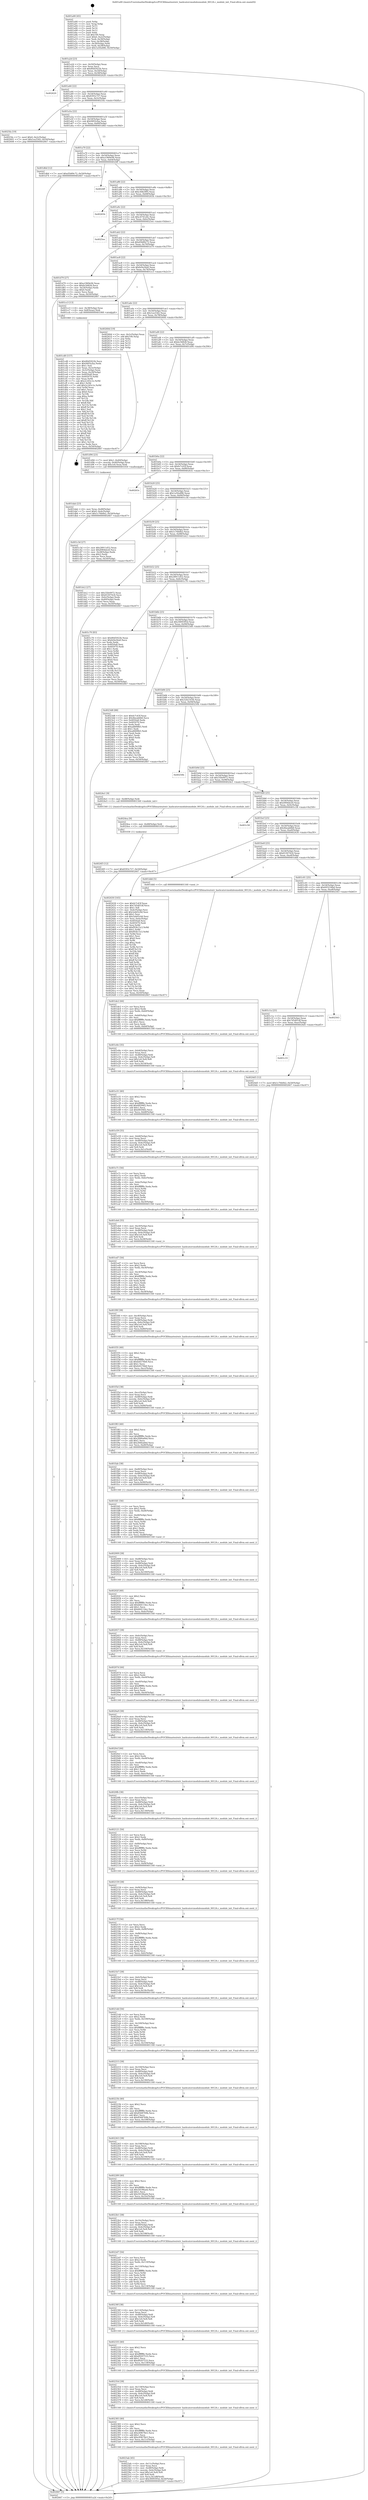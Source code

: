 digraph "0x401a00" {
  label = "0x401a00 (/mnt/c/Users/mathe/Desktop/tcc/POCII/binaries/extr_hashcatsrcmodulesmodule_00124.c_module_init_Final-ollvm.out::main(0))"
  labelloc = "t"
  node[shape=record]

  Entry [label="",width=0.3,height=0.3,shape=circle,fillcolor=black,style=filled]
  "0x401a2d" [label="{
     0x401a2d [23]\l
     | [instrs]\l
     &nbsp;&nbsp;0x401a2d \<+3\>: mov -0x50(%rbp),%eax\l
     &nbsp;&nbsp;0x401a30 \<+2\>: mov %eax,%ecx\l
     &nbsp;&nbsp;0x401a32 \<+6\>: sub $0x80d5922b,%ecx\l
     &nbsp;&nbsp;0x401a38 \<+3\>: mov %eax,-0x54(%rbp)\l
     &nbsp;&nbsp;0x401a3b \<+3\>: mov %ecx,-0x58(%rbp)\l
     &nbsp;&nbsp;0x401a3e \<+6\>: je 0000000000402620 \<main+0xc20\>\l
  }"]
  "0x402620" [label="{
     0x402620\l
  }", style=dashed]
  "0x401a44" [label="{
     0x401a44 [22]\l
     | [instrs]\l
     &nbsp;&nbsp;0x401a44 \<+5\>: jmp 0000000000401a49 \<main+0x49\>\l
     &nbsp;&nbsp;0x401a49 \<+3\>: mov -0x54(%rbp),%eax\l
     &nbsp;&nbsp;0x401a4c \<+5\>: sub $0x8393c727,%eax\l
     &nbsp;&nbsp;0x401a51 \<+3\>: mov %eax,-0x5c(%rbp)\l
     &nbsp;&nbsp;0x401a54 \<+6\>: je 00000000004025fa \<main+0xbfa\>\l
  }"]
  Exit [label="",width=0.3,height=0.3,shape=circle,fillcolor=black,style=filled,peripheries=2]
  "0x4025fa" [label="{
     0x4025fa [19]\l
     | [instrs]\l
     &nbsp;&nbsp;0x4025fa \<+7\>: movl $0x0,-0x2c(%rbp)\l
     &nbsp;&nbsp;0x402601 \<+7\>: movl $0x1ea3342,-0x50(%rbp)\l
     &nbsp;&nbsp;0x402608 \<+5\>: jmp 0000000000402667 \<main+0xc67\>\l
  }"]
  "0x401a5a" [label="{
     0x401a5a [22]\l
     | [instrs]\l
     &nbsp;&nbsp;0x401a5a \<+5\>: jmp 0000000000401a5f \<main+0x5f\>\l
     &nbsp;&nbsp;0x401a5f \<+3\>: mov -0x54(%rbp),%eax\l
     &nbsp;&nbsp;0x401a62 \<+5\>: sub $0x9493cfaa,%eax\l
     &nbsp;&nbsp;0x401a67 \<+3\>: mov %eax,-0x60(%rbp)\l
     &nbsp;&nbsp;0x401a6a \<+6\>: je 0000000000401d6d \<main+0x36d\>\l
  }"]
  "0x4024f3" [label="{
     0x4024f3 [12]\l
     | [instrs]\l
     &nbsp;&nbsp;0x4024f3 \<+7\>: movl $0x8393c727,-0x50(%rbp)\l
     &nbsp;&nbsp;0x4024fa \<+5\>: jmp 0000000000402667 \<main+0xc67\>\l
  }"]
  "0x401d6d" [label="{
     0x401d6d [12]\l
     | [instrs]\l
     &nbsp;&nbsp;0x401d6d \<+7\>: movl $0xd5b89c72,-0x50(%rbp)\l
     &nbsp;&nbsp;0x401d74 \<+5\>: jmp 0000000000402667 \<main+0xc67\>\l
  }"]
  "0x401a70" [label="{
     0x401a70 [22]\l
     | [instrs]\l
     &nbsp;&nbsp;0x401a70 \<+5\>: jmp 0000000000401a75 \<main+0x75\>\l
     &nbsp;&nbsp;0x401a75 \<+3\>: mov -0x54(%rbp),%eax\l
     &nbsp;&nbsp;0x401a78 \<+5\>: sub $0xa1969e94,%eax\l
     &nbsp;&nbsp;0x401a7d \<+3\>: mov %eax,-0x64(%rbp)\l
     &nbsp;&nbsp;0x401a80 \<+6\>: je 00000000004024ff \<main+0xaff\>\l
  }"]
  "0x4024ea" [label="{
     0x4024ea [9]\l
     | [instrs]\l
     &nbsp;&nbsp;0x4024ea \<+4\>: mov -0x48(%rbp),%rdi\l
     &nbsp;&nbsp;0x4024ee \<+5\>: call 0000000000401030 \<free@plt\>\l
     | [calls]\l
     &nbsp;&nbsp;0x401030 \{1\} (unknown)\l
  }"]
  "0x4024ff" [label="{
     0x4024ff\l
  }", style=dashed]
  "0x401a86" [label="{
     0x401a86 [22]\l
     | [instrs]\l
     &nbsp;&nbsp;0x401a86 \<+5\>: jmp 0000000000401a8b \<main+0x8b\>\l
     &nbsp;&nbsp;0x401a8b \<+3\>: mov -0x54(%rbp),%eax\l
     &nbsp;&nbsp;0x401a8e \<+5\>: sub $0xc44b3f95,%eax\l
     &nbsp;&nbsp;0x401a93 \<+3\>: mov %eax,-0x68(%rbp)\l
     &nbsp;&nbsp;0x401a96 \<+6\>: je 000000000040265b \<main+0xc5b\>\l
  }"]
  "0x401c33" [label="{
     0x401c33\l
  }", style=dashed]
  "0x40265b" [label="{
     0x40265b\l
  }", style=dashed]
  "0x401a9c" [label="{
     0x401a9c [22]\l
     | [instrs]\l
     &nbsp;&nbsp;0x401a9c \<+5\>: jmp 0000000000401aa1 \<main+0xa1\>\l
     &nbsp;&nbsp;0x401aa1 \<+3\>: mov -0x54(%rbp),%eax\l
     &nbsp;&nbsp;0x401aa4 \<+5\>: sub $0xc4741e6c,%eax\l
     &nbsp;&nbsp;0x401aa9 \<+3\>: mov %eax,-0x6c(%rbp)\l
     &nbsp;&nbsp;0x401aac \<+6\>: je 00000000004025ee \<main+0xbee\>\l
  }"]
  "0x4024d5" [label="{
     0x4024d5 [12]\l
     | [instrs]\l
     &nbsp;&nbsp;0x4024d5 \<+7\>: movl $0x1c76b0b2,-0x50(%rbp)\l
     &nbsp;&nbsp;0x4024dc \<+5\>: jmp 0000000000402667 \<main+0xc67\>\l
  }"]
  "0x4025ee" [label="{
     0x4025ee\l
  }", style=dashed]
  "0x401ab2" [label="{
     0x401ab2 [22]\l
     | [instrs]\l
     &nbsp;&nbsp;0x401ab2 \<+5\>: jmp 0000000000401ab7 \<main+0xb7\>\l
     &nbsp;&nbsp;0x401ab7 \<+3\>: mov -0x54(%rbp),%eax\l
     &nbsp;&nbsp;0x401aba \<+5\>: sub $0xd5b89c72,%eax\l
     &nbsp;&nbsp;0x401abf \<+3\>: mov %eax,-0x70(%rbp)\l
     &nbsp;&nbsp;0x401ac2 \<+6\>: je 0000000000401d79 \<main+0x379\>\l
  }"]
  "0x401c1a" [label="{
     0x401c1a [25]\l
     | [instrs]\l
     &nbsp;&nbsp;0x401c1a \<+5\>: jmp 0000000000401c1f \<main+0x21f\>\l
     &nbsp;&nbsp;0x401c1f \<+3\>: mov -0x54(%rbp),%eax\l
     &nbsp;&nbsp;0x401c22 \<+5\>: sub $0x7d5d01df,%eax\l
     &nbsp;&nbsp;0x401c27 \<+6\>: mov %eax,-0xac(%rbp)\l
     &nbsp;&nbsp;0x401c2d \<+6\>: je 00000000004024d5 \<main+0xad5\>\l
  }"]
  "0x401d79" [label="{
     0x401d79 [27]\l
     | [instrs]\l
     &nbsp;&nbsp;0x401d79 \<+5\>: mov $0xa1969e94,%eax\l
     &nbsp;&nbsp;0x401d7e \<+5\>: mov $0xbc56828,%ecx\l
     &nbsp;&nbsp;0x401d83 \<+3\>: mov -0x24(%rbp),%edx\l
     &nbsp;&nbsp;0x401d86 \<+3\>: cmp $0x0,%edx\l
     &nbsp;&nbsp;0x401d89 \<+3\>: cmove %ecx,%eax\l
     &nbsp;&nbsp;0x401d8c \<+3\>: mov %eax,-0x50(%rbp)\l
     &nbsp;&nbsp;0x401d8f \<+5\>: jmp 0000000000402667 \<main+0xc67\>\l
  }"]
  "0x401ac8" [label="{
     0x401ac8 [22]\l
     | [instrs]\l
     &nbsp;&nbsp;0x401ac8 \<+5\>: jmp 0000000000401acd \<main+0xcd\>\l
     &nbsp;&nbsp;0x401acd \<+3\>: mov -0x54(%rbp),%eax\l
     &nbsp;&nbsp;0x401ad0 \<+5\>: sub $0xfe9a56a0,%eax\l
     &nbsp;&nbsp;0x401ad5 \<+3\>: mov %eax,-0x74(%rbp)\l
     &nbsp;&nbsp;0x401ad8 \<+6\>: je 0000000000401cc3 \<main+0x2c3\>\l
  }"]
  "0x402563" [label="{
     0x402563\l
  }", style=dashed]
  "0x401cc3" [label="{
     0x401cc3 [13]\l
     | [instrs]\l
     &nbsp;&nbsp;0x401cc3 \<+4\>: mov -0x38(%rbp),%rax\l
     &nbsp;&nbsp;0x401cc7 \<+4\>: mov 0x8(%rax),%rdi\l
     &nbsp;&nbsp;0x401ccb \<+5\>: call 0000000000401060 \<atoi@plt\>\l
     | [calls]\l
     &nbsp;&nbsp;0x401060 \{1\} (unknown)\l
  }"]
  "0x401ade" [label="{
     0x401ade [22]\l
     | [instrs]\l
     &nbsp;&nbsp;0x401ade \<+5\>: jmp 0000000000401ae3 \<main+0xe3\>\l
     &nbsp;&nbsp;0x401ae3 \<+3\>: mov -0x54(%rbp),%eax\l
     &nbsp;&nbsp;0x401ae6 \<+5\>: sub $0x1ea3342,%eax\l
     &nbsp;&nbsp;0x401aeb \<+3\>: mov %eax,-0x78(%rbp)\l
     &nbsp;&nbsp;0x401aee \<+6\>: je 000000000040260d \<main+0xc0d\>\l
  }"]
  "0x4023ab" [label="{
     0x4023ab [45]\l
     | [instrs]\l
     &nbsp;&nbsp;0x4023ab \<+6\>: mov -0x11c(%rbp),%ecx\l
     &nbsp;&nbsp;0x4023b1 \<+3\>: imul %eax,%ecx\l
     &nbsp;&nbsp;0x4023b4 \<+4\>: mov -0x48(%rbp),%rdi\l
     &nbsp;&nbsp;0x4023b8 \<+4\>: movslq -0x4c(%rbp),%r8\l
     &nbsp;&nbsp;0x4023bc \<+7\>: imul $0x1e0,%r8,%r8\l
     &nbsp;&nbsp;0x4023c3 \<+3\>: add %r8,%rdi\l
     &nbsp;&nbsp;0x4023c6 \<+6\>: mov %ecx,0x1d8(%rdi)\l
     &nbsp;&nbsp;0x4023cc \<+7\>: movl $0x3009395d,-0x50(%rbp)\l
     &nbsp;&nbsp;0x4023d3 \<+5\>: jmp 0000000000402667 \<main+0xc67\>\l
  }"]
  "0x40260d" [label="{
     0x40260d [19]\l
     | [instrs]\l
     &nbsp;&nbsp;0x40260d \<+3\>: mov -0x2c(%rbp),%eax\l
     &nbsp;&nbsp;0x402610 \<+7\>: add $0x100,%rsp\l
     &nbsp;&nbsp;0x402617 \<+1\>: pop %rbx\l
     &nbsp;&nbsp;0x402618 \<+2\>: pop %r12\l
     &nbsp;&nbsp;0x40261a \<+2\>: pop %r14\l
     &nbsp;&nbsp;0x40261c \<+2\>: pop %r15\l
     &nbsp;&nbsp;0x40261e \<+1\>: pop %rbp\l
     &nbsp;&nbsp;0x40261f \<+1\>: ret\l
  }"]
  "0x401af4" [label="{
     0x401af4 [22]\l
     | [instrs]\l
     &nbsp;&nbsp;0x401af4 \<+5\>: jmp 0000000000401af9 \<main+0xf9\>\l
     &nbsp;&nbsp;0x401af9 \<+3\>: mov -0x54(%rbp),%eax\l
     &nbsp;&nbsp;0x401afc \<+5\>: sub $0xbc56828,%eax\l
     &nbsp;&nbsp;0x401b01 \<+3\>: mov %eax,-0x7c(%rbp)\l
     &nbsp;&nbsp;0x401b04 \<+6\>: je 0000000000401d94 \<main+0x394\>\l
  }"]
  "0x402383" [label="{
     0x402383 [40]\l
     | [instrs]\l
     &nbsp;&nbsp;0x402383 \<+5\>: mov $0x2,%ecx\l
     &nbsp;&nbsp;0x402388 \<+1\>: cltd\l
     &nbsp;&nbsp;0x402389 \<+2\>: idiv %ecx\l
     &nbsp;&nbsp;0x40238b \<+6\>: imul $0xfffffffe,%edx,%ecx\l
     &nbsp;&nbsp;0x402391 \<+6\>: sub $0xc69678e5,%ecx\l
     &nbsp;&nbsp;0x402397 \<+3\>: add $0x1,%ecx\l
     &nbsp;&nbsp;0x40239a \<+6\>: add $0xc69678e5,%ecx\l
     &nbsp;&nbsp;0x4023a0 \<+6\>: mov %ecx,-0x11c(%rbp)\l
     &nbsp;&nbsp;0x4023a6 \<+5\>: call 0000000000401160 \<next_i\>\l
     | [calls]\l
     &nbsp;&nbsp;0x401160 \{1\} (/mnt/c/Users/mathe/Desktop/tcc/POCII/binaries/extr_hashcatsrcmodulesmodule_00124.c_module_init_Final-ollvm.out::next_i)\l
  }"]
  "0x401d94" [label="{
     0x401d94 [23]\l
     | [instrs]\l
     &nbsp;&nbsp;0x401d94 \<+7\>: movl $0x1,-0x40(%rbp)\l
     &nbsp;&nbsp;0x401d9b \<+4\>: movslq -0x40(%rbp),%rax\l
     &nbsp;&nbsp;0x401d9f \<+7\>: imul $0x1e0,%rax,%rdi\l
     &nbsp;&nbsp;0x401da6 \<+5\>: call 0000000000401050 \<malloc@plt\>\l
     | [calls]\l
     &nbsp;&nbsp;0x401050 \{1\} (unknown)\l
  }"]
  "0x401b0a" [label="{
     0x401b0a [22]\l
     | [instrs]\l
     &nbsp;&nbsp;0x401b0a \<+5\>: jmp 0000000000401b0f \<main+0x10f\>\l
     &nbsp;&nbsp;0x401b0f \<+3\>: mov -0x54(%rbp),%eax\l
     &nbsp;&nbsp;0x401b12 \<+5\>: sub $0xfe7c43f,%eax\l
     &nbsp;&nbsp;0x401b17 \<+3\>: mov %eax,-0x80(%rbp)\l
     &nbsp;&nbsp;0x401b1a \<+6\>: je 000000000040263c \<main+0xc3c\>\l
  }"]
  "0x40235d" [label="{
     0x40235d [38]\l
     | [instrs]\l
     &nbsp;&nbsp;0x40235d \<+6\>: mov -0x118(%rbp),%ecx\l
     &nbsp;&nbsp;0x402363 \<+3\>: imul %eax,%ecx\l
     &nbsp;&nbsp;0x402366 \<+4\>: mov -0x48(%rbp),%rdi\l
     &nbsp;&nbsp;0x40236a \<+4\>: movslq -0x4c(%rbp),%r8\l
     &nbsp;&nbsp;0x40236e \<+7\>: imul $0x1e0,%r8,%r8\l
     &nbsp;&nbsp;0x402375 \<+3\>: add %r8,%rdi\l
     &nbsp;&nbsp;0x402378 \<+6\>: mov %ecx,0x1d4(%rdi)\l
     &nbsp;&nbsp;0x40237e \<+5\>: call 0000000000401160 \<next_i\>\l
     | [calls]\l
     &nbsp;&nbsp;0x401160 \{1\} (/mnt/c/Users/mathe/Desktop/tcc/POCII/binaries/extr_hashcatsrcmodulesmodule_00124.c_module_init_Final-ollvm.out::next_i)\l
  }"]
  "0x40263c" [label="{
     0x40263c\l
  }", style=dashed]
  "0x401b20" [label="{
     0x401b20 [25]\l
     | [instrs]\l
     &nbsp;&nbsp;0x401b20 \<+5\>: jmp 0000000000401b25 \<main+0x125\>\l
     &nbsp;&nbsp;0x401b25 \<+3\>: mov -0x54(%rbp),%eax\l
     &nbsp;&nbsp;0x401b28 \<+5\>: sub $0x1a50a486,%eax\l
     &nbsp;&nbsp;0x401b2d \<+6\>: mov %eax,-0x84(%rbp)\l
     &nbsp;&nbsp;0x401b33 \<+6\>: je 0000000000401c3d \<main+0x23d\>\l
  }"]
  "0x402335" [label="{
     0x402335 [40]\l
     | [instrs]\l
     &nbsp;&nbsp;0x402335 \<+5\>: mov $0x2,%ecx\l
     &nbsp;&nbsp;0x40233a \<+1\>: cltd\l
     &nbsp;&nbsp;0x40233b \<+2\>: idiv %ecx\l
     &nbsp;&nbsp;0x40233d \<+6\>: imul $0xfffffffe,%edx,%ecx\l
     &nbsp;&nbsp;0x402343 \<+6\>: add $0xd9207533,%ecx\l
     &nbsp;&nbsp;0x402349 \<+3\>: add $0x1,%ecx\l
     &nbsp;&nbsp;0x40234c \<+6\>: sub $0xd9207533,%ecx\l
     &nbsp;&nbsp;0x402352 \<+6\>: mov %ecx,-0x118(%rbp)\l
     &nbsp;&nbsp;0x402358 \<+5\>: call 0000000000401160 \<next_i\>\l
     | [calls]\l
     &nbsp;&nbsp;0x401160 \{1\} (/mnt/c/Users/mathe/Desktop/tcc/POCII/binaries/extr_hashcatsrcmodulesmodule_00124.c_module_init_Final-ollvm.out::next_i)\l
  }"]
  "0x401c3d" [label="{
     0x401c3d [27]\l
     | [instrs]\l
     &nbsp;&nbsp;0x401c3d \<+5\>: mov $0x28911d52,%eax\l
     &nbsp;&nbsp;0x401c42 \<+5\>: mov $0x4904dce0,%ecx\l
     &nbsp;&nbsp;0x401c47 \<+3\>: mov -0x28(%rbp),%edx\l
     &nbsp;&nbsp;0x401c4a \<+3\>: cmp $0x2,%edx\l
     &nbsp;&nbsp;0x401c4d \<+3\>: cmovne %ecx,%eax\l
     &nbsp;&nbsp;0x401c50 \<+3\>: mov %eax,-0x50(%rbp)\l
     &nbsp;&nbsp;0x401c53 \<+5\>: jmp 0000000000402667 \<main+0xc67\>\l
  }"]
  "0x401b39" [label="{
     0x401b39 [25]\l
     | [instrs]\l
     &nbsp;&nbsp;0x401b39 \<+5\>: jmp 0000000000401b3e \<main+0x13e\>\l
     &nbsp;&nbsp;0x401b3e \<+3\>: mov -0x54(%rbp),%eax\l
     &nbsp;&nbsp;0x401b41 \<+5\>: sub $0x1c76b0b2,%eax\l
     &nbsp;&nbsp;0x401b46 \<+6\>: mov %eax,-0x88(%rbp)\l
     &nbsp;&nbsp;0x401b4c \<+6\>: je 0000000000401dc2 \<main+0x3c2\>\l
  }"]
  "0x402667" [label="{
     0x402667 [5]\l
     | [instrs]\l
     &nbsp;&nbsp;0x402667 \<+5\>: jmp 0000000000401a2d \<main+0x2d\>\l
  }"]
  "0x401a00" [label="{
     0x401a00 [45]\l
     | [instrs]\l
     &nbsp;&nbsp;0x401a00 \<+1\>: push %rbp\l
     &nbsp;&nbsp;0x401a01 \<+3\>: mov %rsp,%rbp\l
     &nbsp;&nbsp;0x401a04 \<+2\>: push %r15\l
     &nbsp;&nbsp;0x401a06 \<+2\>: push %r14\l
     &nbsp;&nbsp;0x401a08 \<+2\>: push %r12\l
     &nbsp;&nbsp;0x401a0a \<+1\>: push %rbx\l
     &nbsp;&nbsp;0x401a0b \<+7\>: sub $0x100,%rsp\l
     &nbsp;&nbsp;0x401a12 \<+7\>: movl $0x0,-0x2c(%rbp)\l
     &nbsp;&nbsp;0x401a19 \<+3\>: mov %edi,-0x30(%rbp)\l
     &nbsp;&nbsp;0x401a1c \<+4\>: mov %rsi,-0x38(%rbp)\l
     &nbsp;&nbsp;0x401a20 \<+3\>: mov -0x30(%rbp),%edi\l
     &nbsp;&nbsp;0x401a23 \<+3\>: mov %edi,-0x28(%rbp)\l
     &nbsp;&nbsp;0x401a26 \<+7\>: movl $0x1a50a486,-0x50(%rbp)\l
  }"]
  "0x40230f" [label="{
     0x40230f [38]\l
     | [instrs]\l
     &nbsp;&nbsp;0x40230f \<+6\>: mov -0x114(%rbp),%ecx\l
     &nbsp;&nbsp;0x402315 \<+3\>: imul %eax,%ecx\l
     &nbsp;&nbsp;0x402318 \<+4\>: mov -0x48(%rbp),%rdi\l
     &nbsp;&nbsp;0x40231c \<+4\>: movslq -0x4c(%rbp),%r8\l
     &nbsp;&nbsp;0x402320 \<+7\>: imul $0x1e0,%r8,%r8\l
     &nbsp;&nbsp;0x402327 \<+3\>: add %r8,%rdi\l
     &nbsp;&nbsp;0x40232a \<+6\>: mov %ecx,0x1d0(%rdi)\l
     &nbsp;&nbsp;0x402330 \<+5\>: call 0000000000401160 \<next_i\>\l
     | [calls]\l
     &nbsp;&nbsp;0x401160 \{1\} (/mnt/c/Users/mathe/Desktop/tcc/POCII/binaries/extr_hashcatsrcmodulesmodule_00124.c_module_init_Final-ollvm.out::next_i)\l
  }"]
  "0x401dc2" [label="{
     0x401dc2 [27]\l
     | [instrs]\l
     &nbsp;&nbsp;0x401dc2 \<+5\>: mov $0x35fe0972,%eax\l
     &nbsp;&nbsp;0x401dc7 \<+5\>: mov $0x65307424,%ecx\l
     &nbsp;&nbsp;0x401dcc \<+3\>: mov -0x4c(%rbp),%edx\l
     &nbsp;&nbsp;0x401dcf \<+3\>: cmp -0x40(%rbp),%edx\l
     &nbsp;&nbsp;0x401dd2 \<+3\>: cmovl %ecx,%eax\l
     &nbsp;&nbsp;0x401dd5 \<+3\>: mov %eax,-0x50(%rbp)\l
     &nbsp;&nbsp;0x401dd8 \<+5\>: jmp 0000000000402667 \<main+0xc67\>\l
  }"]
  "0x401b52" [label="{
     0x401b52 [25]\l
     | [instrs]\l
     &nbsp;&nbsp;0x401b52 \<+5\>: jmp 0000000000401b57 \<main+0x157\>\l
     &nbsp;&nbsp;0x401b57 \<+3\>: mov -0x54(%rbp),%eax\l
     &nbsp;&nbsp;0x401b5a \<+5\>: sub $0x28911d52,%eax\l
     &nbsp;&nbsp;0x401b5f \<+6\>: mov %eax,-0x8c(%rbp)\l
     &nbsp;&nbsp;0x401b65 \<+6\>: je 0000000000401c70 \<main+0x270\>\l
  }"]
  "0x4022d7" [label="{
     0x4022d7 [56]\l
     | [instrs]\l
     &nbsp;&nbsp;0x4022d7 \<+2\>: xor %ecx,%ecx\l
     &nbsp;&nbsp;0x4022d9 \<+5\>: mov $0x2,%edx\l
     &nbsp;&nbsp;0x4022de \<+6\>: mov %edx,-0x110(%rbp)\l
     &nbsp;&nbsp;0x4022e4 \<+1\>: cltd\l
     &nbsp;&nbsp;0x4022e5 \<+6\>: mov -0x110(%rbp),%esi\l
     &nbsp;&nbsp;0x4022eb \<+2\>: idiv %esi\l
     &nbsp;&nbsp;0x4022ed \<+6\>: imul $0xfffffffe,%edx,%edx\l
     &nbsp;&nbsp;0x4022f3 \<+3\>: mov %ecx,%r9d\l
     &nbsp;&nbsp;0x4022f6 \<+3\>: sub %edx,%r9d\l
     &nbsp;&nbsp;0x4022f9 \<+2\>: mov %ecx,%edx\l
     &nbsp;&nbsp;0x4022fb \<+3\>: sub $0x1,%edx\l
     &nbsp;&nbsp;0x4022fe \<+3\>: add %edx,%r9d\l
     &nbsp;&nbsp;0x402301 \<+3\>: sub %r9d,%ecx\l
     &nbsp;&nbsp;0x402304 \<+6\>: mov %ecx,-0x114(%rbp)\l
     &nbsp;&nbsp;0x40230a \<+5\>: call 0000000000401160 \<next_i\>\l
     | [calls]\l
     &nbsp;&nbsp;0x401160 \{1\} (/mnt/c/Users/mathe/Desktop/tcc/POCII/binaries/extr_hashcatsrcmodulesmodule_00124.c_module_init_Final-ollvm.out::next_i)\l
  }"]
  "0x401c70" [label="{
     0x401c70 [83]\l
     | [instrs]\l
     &nbsp;&nbsp;0x401c70 \<+5\>: mov $0x80d5922b,%eax\l
     &nbsp;&nbsp;0x401c75 \<+5\>: mov $0xfe9a56a0,%ecx\l
     &nbsp;&nbsp;0x401c7a \<+2\>: xor %edx,%edx\l
     &nbsp;&nbsp;0x401c7c \<+7\>: mov 0x4050a8,%esi\l
     &nbsp;&nbsp;0x401c83 \<+7\>: mov 0x405070,%edi\l
     &nbsp;&nbsp;0x401c8a \<+3\>: sub $0x1,%edx\l
     &nbsp;&nbsp;0x401c8d \<+3\>: mov %esi,%r8d\l
     &nbsp;&nbsp;0x401c90 \<+3\>: add %edx,%r8d\l
     &nbsp;&nbsp;0x401c93 \<+4\>: imul %r8d,%esi\l
     &nbsp;&nbsp;0x401c97 \<+3\>: and $0x1,%esi\l
     &nbsp;&nbsp;0x401c9a \<+3\>: cmp $0x0,%esi\l
     &nbsp;&nbsp;0x401c9d \<+4\>: sete %r9b\l
     &nbsp;&nbsp;0x401ca1 \<+3\>: cmp $0xa,%edi\l
     &nbsp;&nbsp;0x401ca4 \<+4\>: setl %r10b\l
     &nbsp;&nbsp;0x401ca8 \<+3\>: mov %r9b,%r11b\l
     &nbsp;&nbsp;0x401cab \<+3\>: and %r10b,%r11b\l
     &nbsp;&nbsp;0x401cae \<+3\>: xor %r10b,%r9b\l
     &nbsp;&nbsp;0x401cb1 \<+3\>: or %r9b,%r11b\l
     &nbsp;&nbsp;0x401cb4 \<+4\>: test $0x1,%r11b\l
     &nbsp;&nbsp;0x401cb8 \<+3\>: cmovne %ecx,%eax\l
     &nbsp;&nbsp;0x401cbb \<+3\>: mov %eax,-0x50(%rbp)\l
     &nbsp;&nbsp;0x401cbe \<+5\>: jmp 0000000000402667 \<main+0xc67\>\l
  }"]
  "0x401b6b" [label="{
     0x401b6b [25]\l
     | [instrs]\l
     &nbsp;&nbsp;0x401b6b \<+5\>: jmp 0000000000401b70 \<main+0x170\>\l
     &nbsp;&nbsp;0x401b70 \<+3\>: mov -0x54(%rbp),%eax\l
     &nbsp;&nbsp;0x401b73 \<+5\>: sub $0x3009395d,%eax\l
     &nbsp;&nbsp;0x401b78 \<+6\>: mov %eax,-0x90(%rbp)\l
     &nbsp;&nbsp;0x401b7e \<+6\>: je 00000000004023d8 \<main+0x9d8\>\l
  }"]
  "0x401cd0" [label="{
     0x401cd0 [157]\l
     | [instrs]\l
     &nbsp;&nbsp;0x401cd0 \<+5\>: mov $0x80d5922b,%ecx\l
     &nbsp;&nbsp;0x401cd5 \<+5\>: mov $0x9493cfaa,%edx\l
     &nbsp;&nbsp;0x401cda \<+3\>: mov $0x1,%sil\l
     &nbsp;&nbsp;0x401cdd \<+3\>: mov %eax,-0x3c(%rbp)\l
     &nbsp;&nbsp;0x401ce0 \<+3\>: mov -0x3c(%rbp),%eax\l
     &nbsp;&nbsp;0x401ce3 \<+3\>: mov %eax,-0x24(%rbp)\l
     &nbsp;&nbsp;0x401ce6 \<+7\>: mov 0x4050a8,%eax\l
     &nbsp;&nbsp;0x401ced \<+8\>: mov 0x405070,%r8d\l
     &nbsp;&nbsp;0x401cf5 \<+3\>: mov %eax,%r9d\l
     &nbsp;&nbsp;0x401cf8 \<+7\>: sub $0x2c245c1e,%r9d\l
     &nbsp;&nbsp;0x401cff \<+4\>: sub $0x1,%r9d\l
     &nbsp;&nbsp;0x401d03 \<+7\>: add $0x2c245c1e,%r9d\l
     &nbsp;&nbsp;0x401d0a \<+4\>: imul %r9d,%eax\l
     &nbsp;&nbsp;0x401d0e \<+3\>: and $0x1,%eax\l
     &nbsp;&nbsp;0x401d11 \<+3\>: cmp $0x0,%eax\l
     &nbsp;&nbsp;0x401d14 \<+4\>: sete %r10b\l
     &nbsp;&nbsp;0x401d18 \<+4\>: cmp $0xa,%r8d\l
     &nbsp;&nbsp;0x401d1c \<+4\>: setl %r11b\l
     &nbsp;&nbsp;0x401d20 \<+3\>: mov %r10b,%bl\l
     &nbsp;&nbsp;0x401d23 \<+3\>: xor $0xff,%bl\l
     &nbsp;&nbsp;0x401d26 \<+3\>: mov %r11b,%r14b\l
     &nbsp;&nbsp;0x401d29 \<+4\>: xor $0xff,%r14b\l
     &nbsp;&nbsp;0x401d2d \<+4\>: xor $0x1,%sil\l
     &nbsp;&nbsp;0x401d31 \<+3\>: mov %bl,%r15b\l
     &nbsp;&nbsp;0x401d34 \<+4\>: and $0xff,%r15b\l
     &nbsp;&nbsp;0x401d38 \<+3\>: and %sil,%r10b\l
     &nbsp;&nbsp;0x401d3b \<+3\>: mov %r14b,%r12b\l
     &nbsp;&nbsp;0x401d3e \<+4\>: and $0xff,%r12b\l
     &nbsp;&nbsp;0x401d42 \<+3\>: and %sil,%r11b\l
     &nbsp;&nbsp;0x401d45 \<+3\>: or %r10b,%r15b\l
     &nbsp;&nbsp;0x401d48 \<+3\>: or %r11b,%r12b\l
     &nbsp;&nbsp;0x401d4b \<+3\>: xor %r12b,%r15b\l
     &nbsp;&nbsp;0x401d4e \<+3\>: or %r14b,%bl\l
     &nbsp;&nbsp;0x401d51 \<+3\>: xor $0xff,%bl\l
     &nbsp;&nbsp;0x401d54 \<+4\>: or $0x1,%sil\l
     &nbsp;&nbsp;0x401d58 \<+3\>: and %sil,%bl\l
     &nbsp;&nbsp;0x401d5b \<+3\>: or %bl,%r15b\l
     &nbsp;&nbsp;0x401d5e \<+4\>: test $0x1,%r15b\l
     &nbsp;&nbsp;0x401d62 \<+3\>: cmovne %edx,%ecx\l
     &nbsp;&nbsp;0x401d65 \<+3\>: mov %ecx,-0x50(%rbp)\l
     &nbsp;&nbsp;0x401d68 \<+5\>: jmp 0000000000402667 \<main+0xc67\>\l
  }"]
  "0x401dab" [label="{
     0x401dab [23]\l
     | [instrs]\l
     &nbsp;&nbsp;0x401dab \<+4\>: mov %rax,-0x48(%rbp)\l
     &nbsp;&nbsp;0x401daf \<+7\>: movl $0x0,-0x4c(%rbp)\l
     &nbsp;&nbsp;0x401db6 \<+7\>: movl $0x1c76b0b2,-0x50(%rbp)\l
     &nbsp;&nbsp;0x401dbd \<+5\>: jmp 0000000000402667 \<main+0xc67\>\l
  }"]
  "0x4022b1" [label="{
     0x4022b1 [38]\l
     | [instrs]\l
     &nbsp;&nbsp;0x4022b1 \<+6\>: mov -0x10c(%rbp),%ecx\l
     &nbsp;&nbsp;0x4022b7 \<+3\>: imul %eax,%ecx\l
     &nbsp;&nbsp;0x4022ba \<+4\>: mov -0x48(%rbp),%rdi\l
     &nbsp;&nbsp;0x4022be \<+4\>: movslq -0x4c(%rbp),%r8\l
     &nbsp;&nbsp;0x4022c2 \<+7\>: imul $0x1e0,%r8,%r8\l
     &nbsp;&nbsp;0x4022c9 \<+3\>: add %r8,%rdi\l
     &nbsp;&nbsp;0x4022cc \<+6\>: mov %ecx,0x198(%rdi)\l
     &nbsp;&nbsp;0x4022d2 \<+5\>: call 0000000000401160 \<next_i\>\l
     | [calls]\l
     &nbsp;&nbsp;0x401160 \{1\} (/mnt/c/Users/mathe/Desktop/tcc/POCII/binaries/extr_hashcatsrcmodulesmodule_00124.c_module_init_Final-ollvm.out::next_i)\l
  }"]
  "0x4023d8" [label="{
     0x4023d8 [88]\l
     | [instrs]\l
     &nbsp;&nbsp;0x4023d8 \<+5\>: mov $0xfe7c43f,%eax\l
     &nbsp;&nbsp;0x4023dd \<+5\>: mov $0x4beab6b8,%ecx\l
     &nbsp;&nbsp;0x4023e2 \<+7\>: mov 0x4050a8,%edx\l
     &nbsp;&nbsp;0x4023e9 \<+7\>: mov 0x405070,%esi\l
     &nbsp;&nbsp;0x4023f0 \<+2\>: mov %edx,%edi\l
     &nbsp;&nbsp;0x4023f2 \<+6\>: add $0xadfd08b5,%edi\l
     &nbsp;&nbsp;0x4023f8 \<+3\>: sub $0x1,%edi\l
     &nbsp;&nbsp;0x4023fb \<+6\>: sub $0xadfd08b5,%edi\l
     &nbsp;&nbsp;0x402401 \<+3\>: imul %edi,%edx\l
     &nbsp;&nbsp;0x402404 \<+3\>: and $0x1,%edx\l
     &nbsp;&nbsp;0x402407 \<+3\>: cmp $0x0,%edx\l
     &nbsp;&nbsp;0x40240a \<+4\>: sete %r8b\l
     &nbsp;&nbsp;0x40240e \<+3\>: cmp $0xa,%esi\l
     &nbsp;&nbsp;0x402411 \<+4\>: setl %r9b\l
     &nbsp;&nbsp;0x402415 \<+3\>: mov %r8b,%r10b\l
     &nbsp;&nbsp;0x402418 \<+3\>: and %r9b,%r10b\l
     &nbsp;&nbsp;0x40241b \<+3\>: xor %r9b,%r8b\l
     &nbsp;&nbsp;0x40241e \<+3\>: or %r8b,%r10b\l
     &nbsp;&nbsp;0x402421 \<+4\>: test $0x1,%r10b\l
     &nbsp;&nbsp;0x402425 \<+3\>: cmovne %ecx,%eax\l
     &nbsp;&nbsp;0x402428 \<+3\>: mov %eax,-0x50(%rbp)\l
     &nbsp;&nbsp;0x40242b \<+5\>: jmp 0000000000402667 \<main+0xc67\>\l
  }"]
  "0x401b84" [label="{
     0x401b84 [25]\l
     | [instrs]\l
     &nbsp;&nbsp;0x401b84 \<+5\>: jmp 0000000000401b89 \<main+0x189\>\l
     &nbsp;&nbsp;0x401b89 \<+3\>: mov -0x54(%rbp),%eax\l
     &nbsp;&nbsp;0x401b8c \<+5\>: sub $0x32421636,%eax\l
     &nbsp;&nbsp;0x401b91 \<+6\>: mov %eax,-0x94(%rbp)\l
     &nbsp;&nbsp;0x401b97 \<+6\>: je 000000000040250b \<main+0xb0b\>\l
  }"]
  "0x402289" [label="{
     0x402289 [40]\l
     | [instrs]\l
     &nbsp;&nbsp;0x402289 \<+5\>: mov $0x2,%ecx\l
     &nbsp;&nbsp;0x40228e \<+1\>: cltd\l
     &nbsp;&nbsp;0x40228f \<+2\>: idiv %ecx\l
     &nbsp;&nbsp;0x402291 \<+6\>: imul $0xfffffffe,%edx,%ecx\l
     &nbsp;&nbsp;0x402297 \<+6\>: sub $0x50196aeb,%ecx\l
     &nbsp;&nbsp;0x40229d \<+3\>: add $0x1,%ecx\l
     &nbsp;&nbsp;0x4022a0 \<+6\>: add $0x50196aeb,%ecx\l
     &nbsp;&nbsp;0x4022a6 \<+6\>: mov %ecx,-0x10c(%rbp)\l
     &nbsp;&nbsp;0x4022ac \<+5\>: call 0000000000401160 \<next_i\>\l
     | [calls]\l
     &nbsp;&nbsp;0x401160 \{1\} (/mnt/c/Users/mathe/Desktop/tcc/POCII/binaries/extr_hashcatsrcmodulesmodule_00124.c_module_init_Final-ollvm.out::next_i)\l
  }"]
  "0x40250b" [label="{
     0x40250b\l
  }", style=dashed]
  "0x401b9d" [label="{
     0x401b9d [25]\l
     | [instrs]\l
     &nbsp;&nbsp;0x401b9d \<+5\>: jmp 0000000000401ba2 \<main+0x1a2\>\l
     &nbsp;&nbsp;0x401ba2 \<+3\>: mov -0x54(%rbp),%eax\l
     &nbsp;&nbsp;0x401ba5 \<+5\>: sub $0x35fe0972,%eax\l
     &nbsp;&nbsp;0x401baa \<+6\>: mov %eax,-0x98(%rbp)\l
     &nbsp;&nbsp;0x401bb0 \<+6\>: je 00000000004024e1 \<main+0xae1\>\l
  }"]
  "0x402263" [label="{
     0x402263 [38]\l
     | [instrs]\l
     &nbsp;&nbsp;0x402263 \<+6\>: mov -0x108(%rbp),%ecx\l
     &nbsp;&nbsp;0x402269 \<+3\>: imul %eax,%ecx\l
     &nbsp;&nbsp;0x40226c \<+4\>: mov -0x48(%rbp),%rdi\l
     &nbsp;&nbsp;0x402270 \<+4\>: movslq -0x4c(%rbp),%r8\l
     &nbsp;&nbsp;0x402274 \<+7\>: imul $0x1e0,%r8,%r8\l
     &nbsp;&nbsp;0x40227b \<+3\>: add %r8,%rdi\l
     &nbsp;&nbsp;0x40227e \<+6\>: mov %ecx,0x194(%rdi)\l
     &nbsp;&nbsp;0x402284 \<+5\>: call 0000000000401160 \<next_i\>\l
     | [calls]\l
     &nbsp;&nbsp;0x401160 \{1\} (/mnt/c/Users/mathe/Desktop/tcc/POCII/binaries/extr_hashcatsrcmodulesmodule_00124.c_module_init_Final-ollvm.out::next_i)\l
  }"]
  "0x4024e1" [label="{
     0x4024e1 [9]\l
     | [instrs]\l
     &nbsp;&nbsp;0x4024e1 \<+4\>: mov -0x48(%rbp),%rdi\l
     &nbsp;&nbsp;0x4024e5 \<+5\>: call 0000000000401560 \<module_init\>\l
     | [calls]\l
     &nbsp;&nbsp;0x401560 \{1\} (/mnt/c/Users/mathe/Desktop/tcc/POCII/binaries/extr_hashcatsrcmodulesmodule_00124.c_module_init_Final-ollvm.out::module_init)\l
  }"]
  "0x401bb6" [label="{
     0x401bb6 [25]\l
     | [instrs]\l
     &nbsp;&nbsp;0x401bb6 \<+5\>: jmp 0000000000401bbb \<main+0x1bb\>\l
     &nbsp;&nbsp;0x401bbb \<+3\>: mov -0x54(%rbp),%eax\l
     &nbsp;&nbsp;0x401bbe \<+5\>: sub $0x4904dce0,%eax\l
     &nbsp;&nbsp;0x401bc3 \<+6\>: mov %eax,-0x9c(%rbp)\l
     &nbsp;&nbsp;0x401bc9 \<+6\>: je 0000000000401c58 \<main+0x258\>\l
  }"]
  "0x40223b" [label="{
     0x40223b [40]\l
     | [instrs]\l
     &nbsp;&nbsp;0x40223b \<+5\>: mov $0x2,%ecx\l
     &nbsp;&nbsp;0x402240 \<+1\>: cltd\l
     &nbsp;&nbsp;0x402241 \<+2\>: idiv %ecx\l
     &nbsp;&nbsp;0x402243 \<+6\>: imul $0xfffffffe,%edx,%ecx\l
     &nbsp;&nbsp;0x402249 \<+6\>: add $0x8568769b,%ecx\l
     &nbsp;&nbsp;0x40224f \<+3\>: add $0x1,%ecx\l
     &nbsp;&nbsp;0x402252 \<+6\>: sub $0x8568769b,%ecx\l
     &nbsp;&nbsp;0x402258 \<+6\>: mov %ecx,-0x108(%rbp)\l
     &nbsp;&nbsp;0x40225e \<+5\>: call 0000000000401160 \<next_i\>\l
     | [calls]\l
     &nbsp;&nbsp;0x401160 \{1\} (/mnt/c/Users/mathe/Desktop/tcc/POCII/binaries/extr_hashcatsrcmodulesmodule_00124.c_module_init_Final-ollvm.out::next_i)\l
  }"]
  "0x401c58" [label="{
     0x401c58\l
  }", style=dashed]
  "0x401bcf" [label="{
     0x401bcf [25]\l
     | [instrs]\l
     &nbsp;&nbsp;0x401bcf \<+5\>: jmp 0000000000401bd4 \<main+0x1d4\>\l
     &nbsp;&nbsp;0x401bd4 \<+3\>: mov -0x54(%rbp),%eax\l
     &nbsp;&nbsp;0x401bd7 \<+5\>: sub $0x4beab6b8,%eax\l
     &nbsp;&nbsp;0x401bdc \<+6\>: mov %eax,-0xa0(%rbp)\l
     &nbsp;&nbsp;0x401be2 \<+6\>: je 0000000000402430 \<main+0xa30\>\l
  }"]
  "0x402215" [label="{
     0x402215 [38]\l
     | [instrs]\l
     &nbsp;&nbsp;0x402215 \<+6\>: mov -0x104(%rbp),%ecx\l
     &nbsp;&nbsp;0x40221b \<+3\>: imul %eax,%ecx\l
     &nbsp;&nbsp;0x40221e \<+4\>: mov -0x48(%rbp),%rdi\l
     &nbsp;&nbsp;0x402222 \<+4\>: movslq -0x4c(%rbp),%r8\l
     &nbsp;&nbsp;0x402226 \<+7\>: imul $0x1e0,%r8,%r8\l
     &nbsp;&nbsp;0x40222d \<+3\>: add %r8,%rdi\l
     &nbsp;&nbsp;0x402230 \<+6\>: mov %ecx,0x190(%rdi)\l
     &nbsp;&nbsp;0x402236 \<+5\>: call 0000000000401160 \<next_i\>\l
     | [calls]\l
     &nbsp;&nbsp;0x401160 \{1\} (/mnt/c/Users/mathe/Desktop/tcc/POCII/binaries/extr_hashcatsrcmodulesmodule_00124.c_module_init_Final-ollvm.out::next_i)\l
  }"]
  "0x402430" [label="{
     0x402430 [165]\l
     | [instrs]\l
     &nbsp;&nbsp;0x402430 \<+5\>: mov $0xfe7c43f,%eax\l
     &nbsp;&nbsp;0x402435 \<+5\>: mov $0x7d5d01df,%ecx\l
     &nbsp;&nbsp;0x40243a \<+2\>: mov $0x1,%dl\l
     &nbsp;&nbsp;0x40243c \<+3\>: mov -0x4c(%rbp),%esi\l
     &nbsp;&nbsp;0x40243f \<+6\>: add $0x5eb05c0d,%esi\l
     &nbsp;&nbsp;0x402445 \<+3\>: add $0x1,%esi\l
     &nbsp;&nbsp;0x402448 \<+6\>: sub $0x5eb05c0d,%esi\l
     &nbsp;&nbsp;0x40244e \<+3\>: mov %esi,-0x4c(%rbp)\l
     &nbsp;&nbsp;0x402451 \<+7\>: mov 0x4050a8,%esi\l
     &nbsp;&nbsp;0x402458 \<+7\>: mov 0x405070,%edi\l
     &nbsp;&nbsp;0x40245f \<+3\>: mov %esi,%r8d\l
     &nbsp;&nbsp;0x402462 \<+7\>: add $0xf93b13c3,%r8d\l
     &nbsp;&nbsp;0x402469 \<+4\>: sub $0x1,%r8d\l
     &nbsp;&nbsp;0x40246d \<+7\>: sub $0xf93b13c3,%r8d\l
     &nbsp;&nbsp;0x402474 \<+4\>: imul %r8d,%esi\l
     &nbsp;&nbsp;0x402478 \<+3\>: and $0x1,%esi\l
     &nbsp;&nbsp;0x40247b \<+3\>: cmp $0x0,%esi\l
     &nbsp;&nbsp;0x40247e \<+4\>: sete %r9b\l
     &nbsp;&nbsp;0x402482 \<+3\>: cmp $0xa,%edi\l
     &nbsp;&nbsp;0x402485 \<+4\>: setl %r10b\l
     &nbsp;&nbsp;0x402489 \<+3\>: mov %r9b,%r11b\l
     &nbsp;&nbsp;0x40248c \<+4\>: xor $0xff,%r11b\l
     &nbsp;&nbsp;0x402490 \<+3\>: mov %r10b,%bl\l
     &nbsp;&nbsp;0x402493 \<+3\>: xor $0xff,%bl\l
     &nbsp;&nbsp;0x402496 \<+3\>: xor $0x1,%dl\l
     &nbsp;&nbsp;0x402499 \<+3\>: mov %r11b,%r14b\l
     &nbsp;&nbsp;0x40249c \<+4\>: and $0xff,%r14b\l
     &nbsp;&nbsp;0x4024a0 \<+3\>: and %dl,%r9b\l
     &nbsp;&nbsp;0x4024a3 \<+3\>: mov %bl,%r15b\l
     &nbsp;&nbsp;0x4024a6 \<+4\>: and $0xff,%r15b\l
     &nbsp;&nbsp;0x4024aa \<+3\>: and %dl,%r10b\l
     &nbsp;&nbsp;0x4024ad \<+3\>: or %r9b,%r14b\l
     &nbsp;&nbsp;0x4024b0 \<+3\>: or %r10b,%r15b\l
     &nbsp;&nbsp;0x4024b3 \<+3\>: xor %r15b,%r14b\l
     &nbsp;&nbsp;0x4024b6 \<+3\>: or %bl,%r11b\l
     &nbsp;&nbsp;0x4024b9 \<+4\>: xor $0xff,%r11b\l
     &nbsp;&nbsp;0x4024bd \<+3\>: or $0x1,%dl\l
     &nbsp;&nbsp;0x4024c0 \<+3\>: and %dl,%r11b\l
     &nbsp;&nbsp;0x4024c3 \<+3\>: or %r11b,%r14b\l
     &nbsp;&nbsp;0x4024c6 \<+4\>: test $0x1,%r14b\l
     &nbsp;&nbsp;0x4024ca \<+3\>: cmovne %ecx,%eax\l
     &nbsp;&nbsp;0x4024cd \<+3\>: mov %eax,-0x50(%rbp)\l
     &nbsp;&nbsp;0x4024d0 \<+5\>: jmp 0000000000402667 \<main+0xc67\>\l
  }"]
  "0x401be8" [label="{
     0x401be8 [25]\l
     | [instrs]\l
     &nbsp;&nbsp;0x401be8 \<+5\>: jmp 0000000000401bed \<main+0x1ed\>\l
     &nbsp;&nbsp;0x401bed \<+3\>: mov -0x54(%rbp),%eax\l
     &nbsp;&nbsp;0x401bf0 \<+5\>: sub $0x65307424,%eax\l
     &nbsp;&nbsp;0x401bf5 \<+6\>: mov %eax,-0xa4(%rbp)\l
     &nbsp;&nbsp;0x401bfb \<+6\>: je 0000000000401ddd \<main+0x3dd\>\l
  }"]
  "0x4021dd" [label="{
     0x4021dd [56]\l
     | [instrs]\l
     &nbsp;&nbsp;0x4021dd \<+2\>: xor %ecx,%ecx\l
     &nbsp;&nbsp;0x4021df \<+5\>: mov $0x2,%edx\l
     &nbsp;&nbsp;0x4021e4 \<+6\>: mov %edx,-0x100(%rbp)\l
     &nbsp;&nbsp;0x4021ea \<+1\>: cltd\l
     &nbsp;&nbsp;0x4021eb \<+6\>: mov -0x100(%rbp),%esi\l
     &nbsp;&nbsp;0x4021f1 \<+2\>: idiv %esi\l
     &nbsp;&nbsp;0x4021f3 \<+6\>: imul $0xfffffffe,%edx,%edx\l
     &nbsp;&nbsp;0x4021f9 \<+3\>: mov %ecx,%r9d\l
     &nbsp;&nbsp;0x4021fc \<+3\>: sub %edx,%r9d\l
     &nbsp;&nbsp;0x4021ff \<+2\>: mov %ecx,%edx\l
     &nbsp;&nbsp;0x402201 \<+3\>: sub $0x1,%edx\l
     &nbsp;&nbsp;0x402204 \<+3\>: add %edx,%r9d\l
     &nbsp;&nbsp;0x402207 \<+3\>: sub %r9d,%ecx\l
     &nbsp;&nbsp;0x40220a \<+6\>: mov %ecx,-0x104(%rbp)\l
     &nbsp;&nbsp;0x402210 \<+5\>: call 0000000000401160 \<next_i\>\l
     | [calls]\l
     &nbsp;&nbsp;0x401160 \{1\} (/mnt/c/Users/mathe/Desktop/tcc/POCII/binaries/extr_hashcatsrcmodulesmodule_00124.c_module_init_Final-ollvm.out::next_i)\l
  }"]
  "0x401ddd" [label="{
     0x401ddd [5]\l
     | [instrs]\l
     &nbsp;&nbsp;0x401ddd \<+5\>: call 0000000000401160 \<next_i\>\l
     | [calls]\l
     &nbsp;&nbsp;0x401160 \{1\} (/mnt/c/Users/mathe/Desktop/tcc/POCII/binaries/extr_hashcatsrcmodulesmodule_00124.c_module_init_Final-ollvm.out::next_i)\l
  }"]
  "0x401c01" [label="{
     0x401c01 [25]\l
     | [instrs]\l
     &nbsp;&nbsp;0x401c01 \<+5\>: jmp 0000000000401c06 \<main+0x206\>\l
     &nbsp;&nbsp;0x401c06 \<+3\>: mov -0x54(%rbp),%eax\l
     &nbsp;&nbsp;0x401c09 \<+5\>: sub $0x693234bd,%eax\l
     &nbsp;&nbsp;0x401c0e \<+6\>: mov %eax,-0xa8(%rbp)\l
     &nbsp;&nbsp;0x401c14 \<+6\>: je 0000000000402563 \<main+0xb63\>\l
  }"]
  "0x401de2" [label="{
     0x401de2 [44]\l
     | [instrs]\l
     &nbsp;&nbsp;0x401de2 \<+2\>: xor %ecx,%ecx\l
     &nbsp;&nbsp;0x401de4 \<+5\>: mov $0x2,%edx\l
     &nbsp;&nbsp;0x401de9 \<+6\>: mov %edx,-0xb0(%rbp)\l
     &nbsp;&nbsp;0x401def \<+1\>: cltd\l
     &nbsp;&nbsp;0x401df0 \<+6\>: mov -0xb0(%rbp),%esi\l
     &nbsp;&nbsp;0x401df6 \<+2\>: idiv %esi\l
     &nbsp;&nbsp;0x401df8 \<+6\>: imul $0xfffffffe,%edx,%edx\l
     &nbsp;&nbsp;0x401dfe \<+3\>: sub $0x1,%ecx\l
     &nbsp;&nbsp;0x401e01 \<+2\>: sub %ecx,%edx\l
     &nbsp;&nbsp;0x401e03 \<+6\>: mov %edx,-0xb4(%rbp)\l
     &nbsp;&nbsp;0x401e09 \<+5\>: call 0000000000401160 \<next_i\>\l
     | [calls]\l
     &nbsp;&nbsp;0x401160 \{1\} (/mnt/c/Users/mathe/Desktop/tcc/POCII/binaries/extr_hashcatsrcmodulesmodule_00124.c_module_init_Final-ollvm.out::next_i)\l
  }"]
  "0x401e0e" [label="{
     0x401e0e [35]\l
     | [instrs]\l
     &nbsp;&nbsp;0x401e0e \<+6\>: mov -0xb4(%rbp),%ecx\l
     &nbsp;&nbsp;0x401e14 \<+3\>: imul %eax,%ecx\l
     &nbsp;&nbsp;0x401e17 \<+4\>: mov -0x48(%rbp),%rdi\l
     &nbsp;&nbsp;0x401e1b \<+4\>: movslq -0x4c(%rbp),%r8\l
     &nbsp;&nbsp;0x401e1f \<+7\>: imul $0x1e0,%r8,%r8\l
     &nbsp;&nbsp;0x401e26 \<+3\>: add %r8,%rdi\l
     &nbsp;&nbsp;0x401e29 \<+3\>: mov %ecx,0x18(%rdi)\l
     &nbsp;&nbsp;0x401e2c \<+5\>: call 0000000000401160 \<next_i\>\l
     | [calls]\l
     &nbsp;&nbsp;0x401160 \{1\} (/mnt/c/Users/mathe/Desktop/tcc/POCII/binaries/extr_hashcatsrcmodulesmodule_00124.c_module_init_Final-ollvm.out::next_i)\l
  }"]
  "0x401e31" [label="{
     0x401e31 [40]\l
     | [instrs]\l
     &nbsp;&nbsp;0x401e31 \<+5\>: mov $0x2,%ecx\l
     &nbsp;&nbsp;0x401e36 \<+1\>: cltd\l
     &nbsp;&nbsp;0x401e37 \<+2\>: idiv %ecx\l
     &nbsp;&nbsp;0x401e39 \<+6\>: imul $0xfffffffe,%edx,%ecx\l
     &nbsp;&nbsp;0x401e3f \<+6\>: add $0x68594f2,%ecx\l
     &nbsp;&nbsp;0x401e45 \<+3\>: add $0x1,%ecx\l
     &nbsp;&nbsp;0x401e48 \<+6\>: sub $0x68594f2,%ecx\l
     &nbsp;&nbsp;0x401e4e \<+6\>: mov %ecx,-0xb8(%rbp)\l
     &nbsp;&nbsp;0x401e54 \<+5\>: call 0000000000401160 \<next_i\>\l
     | [calls]\l
     &nbsp;&nbsp;0x401160 \{1\} (/mnt/c/Users/mathe/Desktop/tcc/POCII/binaries/extr_hashcatsrcmodulesmodule_00124.c_module_init_Final-ollvm.out::next_i)\l
  }"]
  "0x401e59" [label="{
     0x401e59 [35]\l
     | [instrs]\l
     &nbsp;&nbsp;0x401e59 \<+6\>: mov -0xb8(%rbp),%ecx\l
     &nbsp;&nbsp;0x401e5f \<+3\>: imul %eax,%ecx\l
     &nbsp;&nbsp;0x401e62 \<+4\>: mov -0x48(%rbp),%rdi\l
     &nbsp;&nbsp;0x401e66 \<+4\>: movslq -0x4c(%rbp),%r8\l
     &nbsp;&nbsp;0x401e6a \<+7\>: imul $0x1e0,%r8,%r8\l
     &nbsp;&nbsp;0x401e71 \<+3\>: add %r8,%rdi\l
     &nbsp;&nbsp;0x401e74 \<+3\>: mov %ecx,0x1c(%rdi)\l
     &nbsp;&nbsp;0x401e77 \<+5\>: call 0000000000401160 \<next_i\>\l
     | [calls]\l
     &nbsp;&nbsp;0x401160 \{1\} (/mnt/c/Users/mathe/Desktop/tcc/POCII/binaries/extr_hashcatsrcmodulesmodule_00124.c_module_init_Final-ollvm.out::next_i)\l
  }"]
  "0x401e7c" [label="{
     0x401e7c [56]\l
     | [instrs]\l
     &nbsp;&nbsp;0x401e7c \<+2\>: xor %ecx,%ecx\l
     &nbsp;&nbsp;0x401e7e \<+5\>: mov $0x2,%edx\l
     &nbsp;&nbsp;0x401e83 \<+6\>: mov %edx,-0xbc(%rbp)\l
     &nbsp;&nbsp;0x401e89 \<+1\>: cltd\l
     &nbsp;&nbsp;0x401e8a \<+6\>: mov -0xbc(%rbp),%esi\l
     &nbsp;&nbsp;0x401e90 \<+2\>: idiv %esi\l
     &nbsp;&nbsp;0x401e92 \<+6\>: imul $0xfffffffe,%edx,%edx\l
     &nbsp;&nbsp;0x401e98 \<+3\>: mov %ecx,%r9d\l
     &nbsp;&nbsp;0x401e9b \<+3\>: sub %edx,%r9d\l
     &nbsp;&nbsp;0x401e9e \<+2\>: mov %ecx,%edx\l
     &nbsp;&nbsp;0x401ea0 \<+3\>: sub $0x1,%edx\l
     &nbsp;&nbsp;0x401ea3 \<+3\>: add %edx,%r9d\l
     &nbsp;&nbsp;0x401ea6 \<+3\>: sub %r9d,%ecx\l
     &nbsp;&nbsp;0x401ea9 \<+6\>: mov %ecx,-0xc0(%rbp)\l
     &nbsp;&nbsp;0x401eaf \<+5\>: call 0000000000401160 \<next_i\>\l
     | [calls]\l
     &nbsp;&nbsp;0x401160 \{1\} (/mnt/c/Users/mathe/Desktop/tcc/POCII/binaries/extr_hashcatsrcmodulesmodule_00124.c_module_init_Final-ollvm.out::next_i)\l
  }"]
  "0x401eb4" [label="{
     0x401eb4 [35]\l
     | [instrs]\l
     &nbsp;&nbsp;0x401eb4 \<+6\>: mov -0xc0(%rbp),%ecx\l
     &nbsp;&nbsp;0x401eba \<+3\>: imul %eax,%ecx\l
     &nbsp;&nbsp;0x401ebd \<+4\>: mov -0x48(%rbp),%rdi\l
     &nbsp;&nbsp;0x401ec1 \<+4\>: movslq -0x4c(%rbp),%r8\l
     &nbsp;&nbsp;0x401ec5 \<+7\>: imul $0x1e0,%r8,%r8\l
     &nbsp;&nbsp;0x401ecc \<+3\>: add %r8,%rdi\l
     &nbsp;&nbsp;0x401ecf \<+3\>: mov %ecx,0x28(%rdi)\l
     &nbsp;&nbsp;0x401ed2 \<+5\>: call 0000000000401160 \<next_i\>\l
     | [calls]\l
     &nbsp;&nbsp;0x401160 \{1\} (/mnt/c/Users/mathe/Desktop/tcc/POCII/binaries/extr_hashcatsrcmodulesmodule_00124.c_module_init_Final-ollvm.out::next_i)\l
  }"]
  "0x401ed7" [label="{
     0x401ed7 [56]\l
     | [instrs]\l
     &nbsp;&nbsp;0x401ed7 \<+2\>: xor %ecx,%ecx\l
     &nbsp;&nbsp;0x401ed9 \<+5\>: mov $0x2,%edx\l
     &nbsp;&nbsp;0x401ede \<+6\>: mov %edx,-0xc4(%rbp)\l
     &nbsp;&nbsp;0x401ee4 \<+1\>: cltd\l
     &nbsp;&nbsp;0x401ee5 \<+6\>: mov -0xc4(%rbp),%esi\l
     &nbsp;&nbsp;0x401eeb \<+2\>: idiv %esi\l
     &nbsp;&nbsp;0x401eed \<+6\>: imul $0xfffffffe,%edx,%edx\l
     &nbsp;&nbsp;0x401ef3 \<+3\>: mov %ecx,%r9d\l
     &nbsp;&nbsp;0x401ef6 \<+3\>: sub %edx,%r9d\l
     &nbsp;&nbsp;0x401ef9 \<+2\>: mov %ecx,%edx\l
     &nbsp;&nbsp;0x401efb \<+3\>: sub $0x1,%edx\l
     &nbsp;&nbsp;0x401efe \<+3\>: add %edx,%r9d\l
     &nbsp;&nbsp;0x401f01 \<+3\>: sub %r9d,%ecx\l
     &nbsp;&nbsp;0x401f04 \<+6\>: mov %ecx,-0xc8(%rbp)\l
     &nbsp;&nbsp;0x401f0a \<+5\>: call 0000000000401160 \<next_i\>\l
     | [calls]\l
     &nbsp;&nbsp;0x401160 \{1\} (/mnt/c/Users/mathe/Desktop/tcc/POCII/binaries/extr_hashcatsrcmodulesmodule_00124.c_module_init_Final-ollvm.out::next_i)\l
  }"]
  "0x401f0f" [label="{
     0x401f0f [38]\l
     | [instrs]\l
     &nbsp;&nbsp;0x401f0f \<+6\>: mov -0xc8(%rbp),%ecx\l
     &nbsp;&nbsp;0x401f15 \<+3\>: imul %eax,%ecx\l
     &nbsp;&nbsp;0x401f18 \<+4\>: mov -0x48(%rbp),%rdi\l
     &nbsp;&nbsp;0x401f1c \<+4\>: movslq -0x4c(%rbp),%r8\l
     &nbsp;&nbsp;0x401f20 \<+7\>: imul $0x1e0,%r8,%r8\l
     &nbsp;&nbsp;0x401f27 \<+3\>: add %r8,%rdi\l
     &nbsp;&nbsp;0x401f2a \<+6\>: mov %ecx,0x80(%rdi)\l
     &nbsp;&nbsp;0x401f30 \<+5\>: call 0000000000401160 \<next_i\>\l
     | [calls]\l
     &nbsp;&nbsp;0x401160 \{1\} (/mnt/c/Users/mathe/Desktop/tcc/POCII/binaries/extr_hashcatsrcmodulesmodule_00124.c_module_init_Final-ollvm.out::next_i)\l
  }"]
  "0x401f35" [label="{
     0x401f35 [40]\l
     | [instrs]\l
     &nbsp;&nbsp;0x401f35 \<+5\>: mov $0x2,%ecx\l
     &nbsp;&nbsp;0x401f3a \<+1\>: cltd\l
     &nbsp;&nbsp;0x401f3b \<+2\>: idiv %ecx\l
     &nbsp;&nbsp;0x401f3d \<+6\>: imul $0xfffffffe,%edx,%ecx\l
     &nbsp;&nbsp;0x401f43 \<+6\>: sub $0xfe6576b8,%ecx\l
     &nbsp;&nbsp;0x401f49 \<+3\>: add $0x1,%ecx\l
     &nbsp;&nbsp;0x401f4c \<+6\>: add $0xfe6576b8,%ecx\l
     &nbsp;&nbsp;0x401f52 \<+6\>: mov %ecx,-0xcc(%rbp)\l
     &nbsp;&nbsp;0x401f58 \<+5\>: call 0000000000401160 \<next_i\>\l
     | [calls]\l
     &nbsp;&nbsp;0x401160 \{1\} (/mnt/c/Users/mathe/Desktop/tcc/POCII/binaries/extr_hashcatsrcmodulesmodule_00124.c_module_init_Final-ollvm.out::next_i)\l
  }"]
  "0x401f5d" [label="{
     0x401f5d [38]\l
     | [instrs]\l
     &nbsp;&nbsp;0x401f5d \<+6\>: mov -0xcc(%rbp),%ecx\l
     &nbsp;&nbsp;0x401f63 \<+3\>: imul %eax,%ecx\l
     &nbsp;&nbsp;0x401f66 \<+4\>: mov -0x48(%rbp),%rdi\l
     &nbsp;&nbsp;0x401f6a \<+4\>: movslq -0x4c(%rbp),%r8\l
     &nbsp;&nbsp;0x401f6e \<+7\>: imul $0x1e0,%r8,%r8\l
     &nbsp;&nbsp;0x401f75 \<+3\>: add %r8,%rdi\l
     &nbsp;&nbsp;0x401f78 \<+6\>: mov %ecx,0x84(%rdi)\l
     &nbsp;&nbsp;0x401f7e \<+5\>: call 0000000000401160 \<next_i\>\l
     | [calls]\l
     &nbsp;&nbsp;0x401160 \{1\} (/mnt/c/Users/mathe/Desktop/tcc/POCII/binaries/extr_hashcatsrcmodulesmodule_00124.c_module_init_Final-ollvm.out::next_i)\l
  }"]
  "0x401f83" [label="{
     0x401f83 [40]\l
     | [instrs]\l
     &nbsp;&nbsp;0x401f83 \<+5\>: mov $0x2,%ecx\l
     &nbsp;&nbsp;0x401f88 \<+1\>: cltd\l
     &nbsp;&nbsp;0x401f89 \<+2\>: idiv %ecx\l
     &nbsp;&nbsp;0x401f8b \<+6\>: imul $0xfffffffe,%edx,%ecx\l
     &nbsp;&nbsp;0x401f91 \<+6\>: sub $0x2846a66d,%ecx\l
     &nbsp;&nbsp;0x401f97 \<+3\>: add $0x1,%ecx\l
     &nbsp;&nbsp;0x401f9a \<+6\>: add $0x2846a66d,%ecx\l
     &nbsp;&nbsp;0x401fa0 \<+6\>: mov %ecx,-0xd0(%rbp)\l
     &nbsp;&nbsp;0x401fa6 \<+5\>: call 0000000000401160 \<next_i\>\l
     | [calls]\l
     &nbsp;&nbsp;0x401160 \{1\} (/mnt/c/Users/mathe/Desktop/tcc/POCII/binaries/extr_hashcatsrcmodulesmodule_00124.c_module_init_Final-ollvm.out::next_i)\l
  }"]
  "0x401fab" [label="{
     0x401fab [38]\l
     | [instrs]\l
     &nbsp;&nbsp;0x401fab \<+6\>: mov -0xd0(%rbp),%ecx\l
     &nbsp;&nbsp;0x401fb1 \<+3\>: imul %eax,%ecx\l
     &nbsp;&nbsp;0x401fb4 \<+4\>: mov -0x48(%rbp),%rdi\l
     &nbsp;&nbsp;0x401fb8 \<+4\>: movslq -0x4c(%rbp),%r8\l
     &nbsp;&nbsp;0x401fbc \<+7\>: imul $0x1e0,%r8,%r8\l
     &nbsp;&nbsp;0x401fc3 \<+3\>: add %r8,%rdi\l
     &nbsp;&nbsp;0x401fc6 \<+6\>: mov %ecx,0x90(%rdi)\l
     &nbsp;&nbsp;0x401fcc \<+5\>: call 0000000000401160 \<next_i\>\l
     | [calls]\l
     &nbsp;&nbsp;0x401160 \{1\} (/mnt/c/Users/mathe/Desktop/tcc/POCII/binaries/extr_hashcatsrcmodulesmodule_00124.c_module_init_Final-ollvm.out::next_i)\l
  }"]
  "0x401fd1" [label="{
     0x401fd1 [56]\l
     | [instrs]\l
     &nbsp;&nbsp;0x401fd1 \<+2\>: xor %ecx,%ecx\l
     &nbsp;&nbsp;0x401fd3 \<+5\>: mov $0x2,%edx\l
     &nbsp;&nbsp;0x401fd8 \<+6\>: mov %edx,-0xd4(%rbp)\l
     &nbsp;&nbsp;0x401fde \<+1\>: cltd\l
     &nbsp;&nbsp;0x401fdf \<+6\>: mov -0xd4(%rbp),%esi\l
     &nbsp;&nbsp;0x401fe5 \<+2\>: idiv %esi\l
     &nbsp;&nbsp;0x401fe7 \<+6\>: imul $0xfffffffe,%edx,%edx\l
     &nbsp;&nbsp;0x401fed \<+3\>: mov %ecx,%r9d\l
     &nbsp;&nbsp;0x401ff0 \<+3\>: sub %edx,%r9d\l
     &nbsp;&nbsp;0x401ff3 \<+2\>: mov %ecx,%edx\l
     &nbsp;&nbsp;0x401ff5 \<+3\>: sub $0x1,%edx\l
     &nbsp;&nbsp;0x401ff8 \<+3\>: add %edx,%r9d\l
     &nbsp;&nbsp;0x401ffb \<+3\>: sub %r9d,%ecx\l
     &nbsp;&nbsp;0x401ffe \<+6\>: mov %ecx,-0xd8(%rbp)\l
     &nbsp;&nbsp;0x402004 \<+5\>: call 0000000000401160 \<next_i\>\l
     | [calls]\l
     &nbsp;&nbsp;0x401160 \{1\} (/mnt/c/Users/mathe/Desktop/tcc/POCII/binaries/extr_hashcatsrcmodulesmodule_00124.c_module_init_Final-ollvm.out::next_i)\l
  }"]
  "0x402009" [label="{
     0x402009 [38]\l
     | [instrs]\l
     &nbsp;&nbsp;0x402009 \<+6\>: mov -0xd8(%rbp),%ecx\l
     &nbsp;&nbsp;0x40200f \<+3\>: imul %eax,%ecx\l
     &nbsp;&nbsp;0x402012 \<+4\>: mov -0x48(%rbp),%rdi\l
     &nbsp;&nbsp;0x402016 \<+4\>: movslq -0x4c(%rbp),%r8\l
     &nbsp;&nbsp;0x40201a \<+7\>: imul $0x1e0,%r8,%r8\l
     &nbsp;&nbsp;0x402021 \<+3\>: add %r8,%rdi\l
     &nbsp;&nbsp;0x402024 \<+6\>: mov %ecx,0x100(%rdi)\l
     &nbsp;&nbsp;0x40202a \<+5\>: call 0000000000401160 \<next_i\>\l
     | [calls]\l
     &nbsp;&nbsp;0x401160 \{1\} (/mnt/c/Users/mathe/Desktop/tcc/POCII/binaries/extr_hashcatsrcmodulesmodule_00124.c_module_init_Final-ollvm.out::next_i)\l
  }"]
  "0x40202f" [label="{
     0x40202f [40]\l
     | [instrs]\l
     &nbsp;&nbsp;0x40202f \<+5\>: mov $0x2,%ecx\l
     &nbsp;&nbsp;0x402034 \<+1\>: cltd\l
     &nbsp;&nbsp;0x402035 \<+2\>: idiv %ecx\l
     &nbsp;&nbsp;0x402037 \<+6\>: imul $0xfffffffe,%edx,%ecx\l
     &nbsp;&nbsp;0x40203d \<+6\>: add $0xb64114ec,%ecx\l
     &nbsp;&nbsp;0x402043 \<+3\>: add $0x1,%ecx\l
     &nbsp;&nbsp;0x402046 \<+6\>: sub $0xb64114ec,%ecx\l
     &nbsp;&nbsp;0x40204c \<+6\>: mov %ecx,-0xdc(%rbp)\l
     &nbsp;&nbsp;0x402052 \<+5\>: call 0000000000401160 \<next_i\>\l
     | [calls]\l
     &nbsp;&nbsp;0x401160 \{1\} (/mnt/c/Users/mathe/Desktop/tcc/POCII/binaries/extr_hashcatsrcmodulesmodule_00124.c_module_init_Final-ollvm.out::next_i)\l
  }"]
  "0x402057" [label="{
     0x402057 [38]\l
     | [instrs]\l
     &nbsp;&nbsp;0x402057 \<+6\>: mov -0xdc(%rbp),%ecx\l
     &nbsp;&nbsp;0x40205d \<+3\>: imul %eax,%ecx\l
     &nbsp;&nbsp;0x402060 \<+4\>: mov -0x48(%rbp),%rdi\l
     &nbsp;&nbsp;0x402064 \<+4\>: movslq -0x4c(%rbp),%r8\l
     &nbsp;&nbsp;0x402068 \<+7\>: imul $0x1e0,%r8,%r8\l
     &nbsp;&nbsp;0x40206f \<+3\>: add %r8,%rdi\l
     &nbsp;&nbsp;0x402072 \<+6\>: mov %ecx,0x104(%rdi)\l
     &nbsp;&nbsp;0x402078 \<+5\>: call 0000000000401160 \<next_i\>\l
     | [calls]\l
     &nbsp;&nbsp;0x401160 \{1\} (/mnt/c/Users/mathe/Desktop/tcc/POCII/binaries/extr_hashcatsrcmodulesmodule_00124.c_module_init_Final-ollvm.out::next_i)\l
  }"]
  "0x40207d" [label="{
     0x40207d [44]\l
     | [instrs]\l
     &nbsp;&nbsp;0x40207d \<+2\>: xor %ecx,%ecx\l
     &nbsp;&nbsp;0x40207f \<+5\>: mov $0x2,%edx\l
     &nbsp;&nbsp;0x402084 \<+6\>: mov %edx,-0xe0(%rbp)\l
     &nbsp;&nbsp;0x40208a \<+1\>: cltd\l
     &nbsp;&nbsp;0x40208b \<+6\>: mov -0xe0(%rbp),%esi\l
     &nbsp;&nbsp;0x402091 \<+2\>: idiv %esi\l
     &nbsp;&nbsp;0x402093 \<+6\>: imul $0xfffffffe,%edx,%edx\l
     &nbsp;&nbsp;0x402099 \<+3\>: sub $0x1,%ecx\l
     &nbsp;&nbsp;0x40209c \<+2\>: sub %ecx,%edx\l
     &nbsp;&nbsp;0x40209e \<+6\>: mov %edx,-0xe4(%rbp)\l
     &nbsp;&nbsp;0x4020a4 \<+5\>: call 0000000000401160 \<next_i\>\l
     | [calls]\l
     &nbsp;&nbsp;0x401160 \{1\} (/mnt/c/Users/mathe/Desktop/tcc/POCII/binaries/extr_hashcatsrcmodulesmodule_00124.c_module_init_Final-ollvm.out::next_i)\l
  }"]
  "0x4020a9" [label="{
     0x4020a9 [38]\l
     | [instrs]\l
     &nbsp;&nbsp;0x4020a9 \<+6\>: mov -0xe4(%rbp),%ecx\l
     &nbsp;&nbsp;0x4020af \<+3\>: imul %eax,%ecx\l
     &nbsp;&nbsp;0x4020b2 \<+4\>: mov -0x48(%rbp),%rdi\l
     &nbsp;&nbsp;0x4020b6 \<+4\>: movslq -0x4c(%rbp),%r8\l
     &nbsp;&nbsp;0x4020ba \<+7\>: imul $0x1e0,%r8,%r8\l
     &nbsp;&nbsp;0x4020c1 \<+3\>: add %r8,%rdi\l
     &nbsp;&nbsp;0x4020c4 \<+6\>: mov %ecx,0x118(%rdi)\l
     &nbsp;&nbsp;0x4020ca \<+5\>: call 0000000000401160 \<next_i\>\l
     | [calls]\l
     &nbsp;&nbsp;0x401160 \{1\} (/mnt/c/Users/mathe/Desktop/tcc/POCII/binaries/extr_hashcatsrcmodulesmodule_00124.c_module_init_Final-ollvm.out::next_i)\l
  }"]
  "0x4020cf" [label="{
     0x4020cf [44]\l
     | [instrs]\l
     &nbsp;&nbsp;0x4020cf \<+2\>: xor %ecx,%ecx\l
     &nbsp;&nbsp;0x4020d1 \<+5\>: mov $0x2,%edx\l
     &nbsp;&nbsp;0x4020d6 \<+6\>: mov %edx,-0xe8(%rbp)\l
     &nbsp;&nbsp;0x4020dc \<+1\>: cltd\l
     &nbsp;&nbsp;0x4020dd \<+6\>: mov -0xe8(%rbp),%esi\l
     &nbsp;&nbsp;0x4020e3 \<+2\>: idiv %esi\l
     &nbsp;&nbsp;0x4020e5 \<+6\>: imul $0xfffffffe,%edx,%edx\l
     &nbsp;&nbsp;0x4020eb \<+3\>: sub $0x1,%ecx\l
     &nbsp;&nbsp;0x4020ee \<+2\>: sub %ecx,%edx\l
     &nbsp;&nbsp;0x4020f0 \<+6\>: mov %edx,-0xec(%rbp)\l
     &nbsp;&nbsp;0x4020f6 \<+5\>: call 0000000000401160 \<next_i\>\l
     | [calls]\l
     &nbsp;&nbsp;0x401160 \{1\} (/mnt/c/Users/mathe/Desktop/tcc/POCII/binaries/extr_hashcatsrcmodulesmodule_00124.c_module_init_Final-ollvm.out::next_i)\l
  }"]
  "0x4020fb" [label="{
     0x4020fb [38]\l
     | [instrs]\l
     &nbsp;&nbsp;0x4020fb \<+6\>: mov -0xec(%rbp),%ecx\l
     &nbsp;&nbsp;0x402101 \<+3\>: imul %eax,%ecx\l
     &nbsp;&nbsp;0x402104 \<+4\>: mov -0x48(%rbp),%rdi\l
     &nbsp;&nbsp;0x402108 \<+4\>: movslq -0x4c(%rbp),%r8\l
     &nbsp;&nbsp;0x40210c \<+7\>: imul $0x1e0,%r8,%r8\l
     &nbsp;&nbsp;0x402113 \<+3\>: add %r8,%rdi\l
     &nbsp;&nbsp;0x402116 \<+6\>: mov %ecx,0x130(%rdi)\l
     &nbsp;&nbsp;0x40211c \<+5\>: call 0000000000401160 \<next_i\>\l
     | [calls]\l
     &nbsp;&nbsp;0x401160 \{1\} (/mnt/c/Users/mathe/Desktop/tcc/POCII/binaries/extr_hashcatsrcmodulesmodule_00124.c_module_init_Final-ollvm.out::next_i)\l
  }"]
  "0x402121" [label="{
     0x402121 [56]\l
     | [instrs]\l
     &nbsp;&nbsp;0x402121 \<+2\>: xor %ecx,%ecx\l
     &nbsp;&nbsp;0x402123 \<+5\>: mov $0x2,%edx\l
     &nbsp;&nbsp;0x402128 \<+6\>: mov %edx,-0xf0(%rbp)\l
     &nbsp;&nbsp;0x40212e \<+1\>: cltd\l
     &nbsp;&nbsp;0x40212f \<+6\>: mov -0xf0(%rbp),%esi\l
     &nbsp;&nbsp;0x402135 \<+2\>: idiv %esi\l
     &nbsp;&nbsp;0x402137 \<+6\>: imul $0xfffffffe,%edx,%edx\l
     &nbsp;&nbsp;0x40213d \<+3\>: mov %ecx,%r9d\l
     &nbsp;&nbsp;0x402140 \<+3\>: sub %edx,%r9d\l
     &nbsp;&nbsp;0x402143 \<+2\>: mov %ecx,%edx\l
     &nbsp;&nbsp;0x402145 \<+3\>: sub $0x1,%edx\l
     &nbsp;&nbsp;0x402148 \<+3\>: add %edx,%r9d\l
     &nbsp;&nbsp;0x40214b \<+3\>: sub %r9d,%ecx\l
     &nbsp;&nbsp;0x40214e \<+6\>: mov %ecx,-0xf4(%rbp)\l
     &nbsp;&nbsp;0x402154 \<+5\>: call 0000000000401160 \<next_i\>\l
     | [calls]\l
     &nbsp;&nbsp;0x401160 \{1\} (/mnt/c/Users/mathe/Desktop/tcc/POCII/binaries/extr_hashcatsrcmodulesmodule_00124.c_module_init_Final-ollvm.out::next_i)\l
  }"]
  "0x402159" [label="{
     0x402159 [38]\l
     | [instrs]\l
     &nbsp;&nbsp;0x402159 \<+6\>: mov -0xf4(%rbp),%ecx\l
     &nbsp;&nbsp;0x40215f \<+3\>: imul %eax,%ecx\l
     &nbsp;&nbsp;0x402162 \<+4\>: mov -0x48(%rbp),%rdi\l
     &nbsp;&nbsp;0x402166 \<+4\>: movslq -0x4c(%rbp),%r8\l
     &nbsp;&nbsp;0x40216a \<+7\>: imul $0x1e0,%r8,%r8\l
     &nbsp;&nbsp;0x402171 \<+3\>: add %r8,%rdi\l
     &nbsp;&nbsp;0x402174 \<+6\>: mov %ecx,0x188(%rdi)\l
     &nbsp;&nbsp;0x40217a \<+5\>: call 0000000000401160 \<next_i\>\l
     | [calls]\l
     &nbsp;&nbsp;0x401160 \{1\} (/mnt/c/Users/mathe/Desktop/tcc/POCII/binaries/extr_hashcatsrcmodulesmodule_00124.c_module_init_Final-ollvm.out::next_i)\l
  }"]
  "0x40217f" [label="{
     0x40217f [56]\l
     | [instrs]\l
     &nbsp;&nbsp;0x40217f \<+2\>: xor %ecx,%ecx\l
     &nbsp;&nbsp;0x402181 \<+5\>: mov $0x2,%edx\l
     &nbsp;&nbsp;0x402186 \<+6\>: mov %edx,-0xf8(%rbp)\l
     &nbsp;&nbsp;0x40218c \<+1\>: cltd\l
     &nbsp;&nbsp;0x40218d \<+6\>: mov -0xf8(%rbp),%esi\l
     &nbsp;&nbsp;0x402193 \<+2\>: idiv %esi\l
     &nbsp;&nbsp;0x402195 \<+6\>: imul $0xfffffffe,%edx,%edx\l
     &nbsp;&nbsp;0x40219b \<+3\>: mov %ecx,%r9d\l
     &nbsp;&nbsp;0x40219e \<+3\>: sub %edx,%r9d\l
     &nbsp;&nbsp;0x4021a1 \<+2\>: mov %ecx,%edx\l
     &nbsp;&nbsp;0x4021a3 \<+3\>: sub $0x1,%edx\l
     &nbsp;&nbsp;0x4021a6 \<+3\>: add %edx,%r9d\l
     &nbsp;&nbsp;0x4021a9 \<+3\>: sub %r9d,%ecx\l
     &nbsp;&nbsp;0x4021ac \<+6\>: mov %ecx,-0xfc(%rbp)\l
     &nbsp;&nbsp;0x4021b2 \<+5\>: call 0000000000401160 \<next_i\>\l
     | [calls]\l
     &nbsp;&nbsp;0x401160 \{1\} (/mnt/c/Users/mathe/Desktop/tcc/POCII/binaries/extr_hashcatsrcmodulesmodule_00124.c_module_init_Final-ollvm.out::next_i)\l
  }"]
  "0x4021b7" [label="{
     0x4021b7 [38]\l
     | [instrs]\l
     &nbsp;&nbsp;0x4021b7 \<+6\>: mov -0xfc(%rbp),%ecx\l
     &nbsp;&nbsp;0x4021bd \<+3\>: imul %eax,%ecx\l
     &nbsp;&nbsp;0x4021c0 \<+4\>: mov -0x48(%rbp),%rdi\l
     &nbsp;&nbsp;0x4021c4 \<+4\>: movslq -0x4c(%rbp),%r8\l
     &nbsp;&nbsp;0x4021c8 \<+7\>: imul $0x1e0,%r8,%r8\l
     &nbsp;&nbsp;0x4021cf \<+3\>: add %r8,%rdi\l
     &nbsp;&nbsp;0x4021d2 \<+6\>: mov %ecx,0x18c(%rdi)\l
     &nbsp;&nbsp;0x4021d8 \<+5\>: call 0000000000401160 \<next_i\>\l
     | [calls]\l
     &nbsp;&nbsp;0x401160 \{1\} (/mnt/c/Users/mathe/Desktop/tcc/POCII/binaries/extr_hashcatsrcmodulesmodule_00124.c_module_init_Final-ollvm.out::next_i)\l
  }"]
  Entry -> "0x401a00" [label=" 1"]
  "0x401a2d" -> "0x402620" [label=" 0"]
  "0x401a2d" -> "0x401a44" [label=" 15"]
  "0x40260d" -> Exit [label=" 1"]
  "0x401a44" -> "0x4025fa" [label=" 1"]
  "0x401a44" -> "0x401a5a" [label=" 14"]
  "0x4025fa" -> "0x402667" [label=" 1"]
  "0x401a5a" -> "0x401d6d" [label=" 1"]
  "0x401a5a" -> "0x401a70" [label=" 13"]
  "0x4024f3" -> "0x402667" [label=" 1"]
  "0x401a70" -> "0x4024ff" [label=" 0"]
  "0x401a70" -> "0x401a86" [label=" 13"]
  "0x4024ea" -> "0x4024f3" [label=" 1"]
  "0x401a86" -> "0x40265b" [label=" 0"]
  "0x401a86" -> "0x401a9c" [label=" 13"]
  "0x4024e1" -> "0x4024ea" [label=" 1"]
  "0x401a9c" -> "0x4025ee" [label=" 0"]
  "0x401a9c" -> "0x401ab2" [label=" 13"]
  "0x4024d5" -> "0x402667" [label=" 1"]
  "0x401ab2" -> "0x401d79" [label=" 1"]
  "0x401ab2" -> "0x401ac8" [label=" 12"]
  "0x401c1a" -> "0x4024d5" [label=" 1"]
  "0x401ac8" -> "0x401cc3" [label=" 1"]
  "0x401ac8" -> "0x401ade" [label=" 11"]
  "0x401c1a" -> "0x401c33" [label=" 0"]
  "0x401ade" -> "0x40260d" [label=" 1"]
  "0x401ade" -> "0x401af4" [label=" 10"]
  "0x401c01" -> "0x402563" [label=" 0"]
  "0x401af4" -> "0x401d94" [label=" 1"]
  "0x401af4" -> "0x401b0a" [label=" 9"]
  "0x401c01" -> "0x401c1a" [label=" 1"]
  "0x401b0a" -> "0x40263c" [label=" 0"]
  "0x401b0a" -> "0x401b20" [label=" 9"]
  "0x402430" -> "0x402667" [label=" 1"]
  "0x401b20" -> "0x401c3d" [label=" 1"]
  "0x401b20" -> "0x401b39" [label=" 8"]
  "0x401c3d" -> "0x402667" [label=" 1"]
  "0x401a00" -> "0x401a2d" [label=" 1"]
  "0x402667" -> "0x401a2d" [label=" 14"]
  "0x4023d8" -> "0x402667" [label=" 1"]
  "0x401b39" -> "0x401dc2" [label=" 2"]
  "0x401b39" -> "0x401b52" [label=" 6"]
  "0x4023ab" -> "0x402667" [label=" 1"]
  "0x401b52" -> "0x401c70" [label=" 1"]
  "0x401b52" -> "0x401b6b" [label=" 5"]
  "0x401c70" -> "0x402667" [label=" 1"]
  "0x401cc3" -> "0x401cd0" [label=" 1"]
  "0x401cd0" -> "0x402667" [label=" 1"]
  "0x401d6d" -> "0x402667" [label=" 1"]
  "0x401d79" -> "0x402667" [label=" 1"]
  "0x401d94" -> "0x401dab" [label=" 1"]
  "0x401dab" -> "0x402667" [label=" 1"]
  "0x401dc2" -> "0x402667" [label=" 2"]
  "0x402383" -> "0x4023ab" [label=" 1"]
  "0x401b6b" -> "0x4023d8" [label=" 1"]
  "0x401b6b" -> "0x401b84" [label=" 4"]
  "0x40235d" -> "0x402383" [label=" 1"]
  "0x401b84" -> "0x40250b" [label=" 0"]
  "0x401b84" -> "0x401b9d" [label=" 4"]
  "0x402335" -> "0x40235d" [label=" 1"]
  "0x401b9d" -> "0x4024e1" [label=" 1"]
  "0x401b9d" -> "0x401bb6" [label=" 3"]
  "0x40230f" -> "0x402335" [label=" 1"]
  "0x401bb6" -> "0x401c58" [label=" 0"]
  "0x401bb6" -> "0x401bcf" [label=" 3"]
  "0x4022d7" -> "0x40230f" [label=" 1"]
  "0x401bcf" -> "0x402430" [label=" 1"]
  "0x401bcf" -> "0x401be8" [label=" 2"]
  "0x4022b1" -> "0x4022d7" [label=" 1"]
  "0x401be8" -> "0x401ddd" [label=" 1"]
  "0x401be8" -> "0x401c01" [label=" 1"]
  "0x401ddd" -> "0x401de2" [label=" 1"]
  "0x401de2" -> "0x401e0e" [label=" 1"]
  "0x401e0e" -> "0x401e31" [label=" 1"]
  "0x401e31" -> "0x401e59" [label=" 1"]
  "0x401e59" -> "0x401e7c" [label=" 1"]
  "0x401e7c" -> "0x401eb4" [label=" 1"]
  "0x401eb4" -> "0x401ed7" [label=" 1"]
  "0x401ed7" -> "0x401f0f" [label=" 1"]
  "0x401f0f" -> "0x401f35" [label=" 1"]
  "0x401f35" -> "0x401f5d" [label=" 1"]
  "0x401f5d" -> "0x401f83" [label=" 1"]
  "0x401f83" -> "0x401fab" [label=" 1"]
  "0x401fab" -> "0x401fd1" [label=" 1"]
  "0x401fd1" -> "0x402009" [label=" 1"]
  "0x402009" -> "0x40202f" [label=" 1"]
  "0x40202f" -> "0x402057" [label=" 1"]
  "0x402057" -> "0x40207d" [label=" 1"]
  "0x40207d" -> "0x4020a9" [label=" 1"]
  "0x4020a9" -> "0x4020cf" [label=" 1"]
  "0x4020cf" -> "0x4020fb" [label=" 1"]
  "0x4020fb" -> "0x402121" [label=" 1"]
  "0x402121" -> "0x402159" [label=" 1"]
  "0x402159" -> "0x40217f" [label=" 1"]
  "0x40217f" -> "0x4021b7" [label=" 1"]
  "0x4021b7" -> "0x4021dd" [label=" 1"]
  "0x4021dd" -> "0x402215" [label=" 1"]
  "0x402215" -> "0x40223b" [label=" 1"]
  "0x40223b" -> "0x402263" [label=" 1"]
  "0x402263" -> "0x402289" [label=" 1"]
  "0x402289" -> "0x4022b1" [label=" 1"]
}
